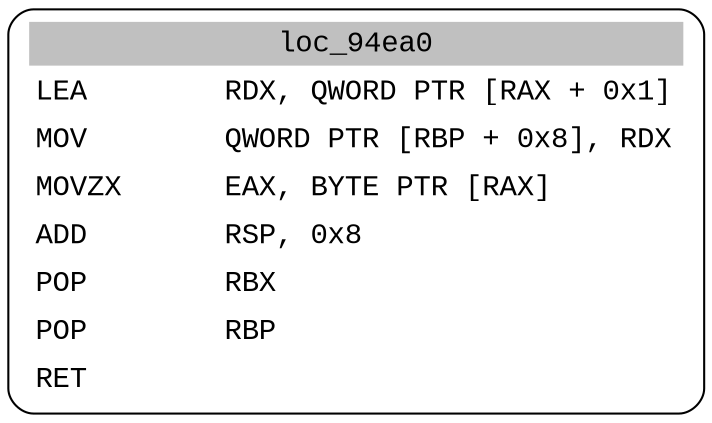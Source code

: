 digraph asm_graph {
1941 [
shape="Mrecord" fontname="Courier New"label =<<table border="0" cellborder="0" cellpadding="3"><tr><td align="center" colspan="2" bgcolor="grey">loc_94ea0</td></tr><tr><td align="left">LEA        RDX, QWORD PTR [RAX + 0x1]</td></tr><tr><td align="left">MOV        QWORD PTR [RBP + 0x8], RDX</td></tr><tr><td align="left">MOVZX      EAX, BYTE PTR [RAX]</td></tr><tr><td align="left">ADD        RSP, 0x8</td></tr><tr><td align="left">POP        RBX</td></tr><tr><td align="left">POP        RBP</td></tr><tr><td align="left">RET        </td></tr></table>> ];
}